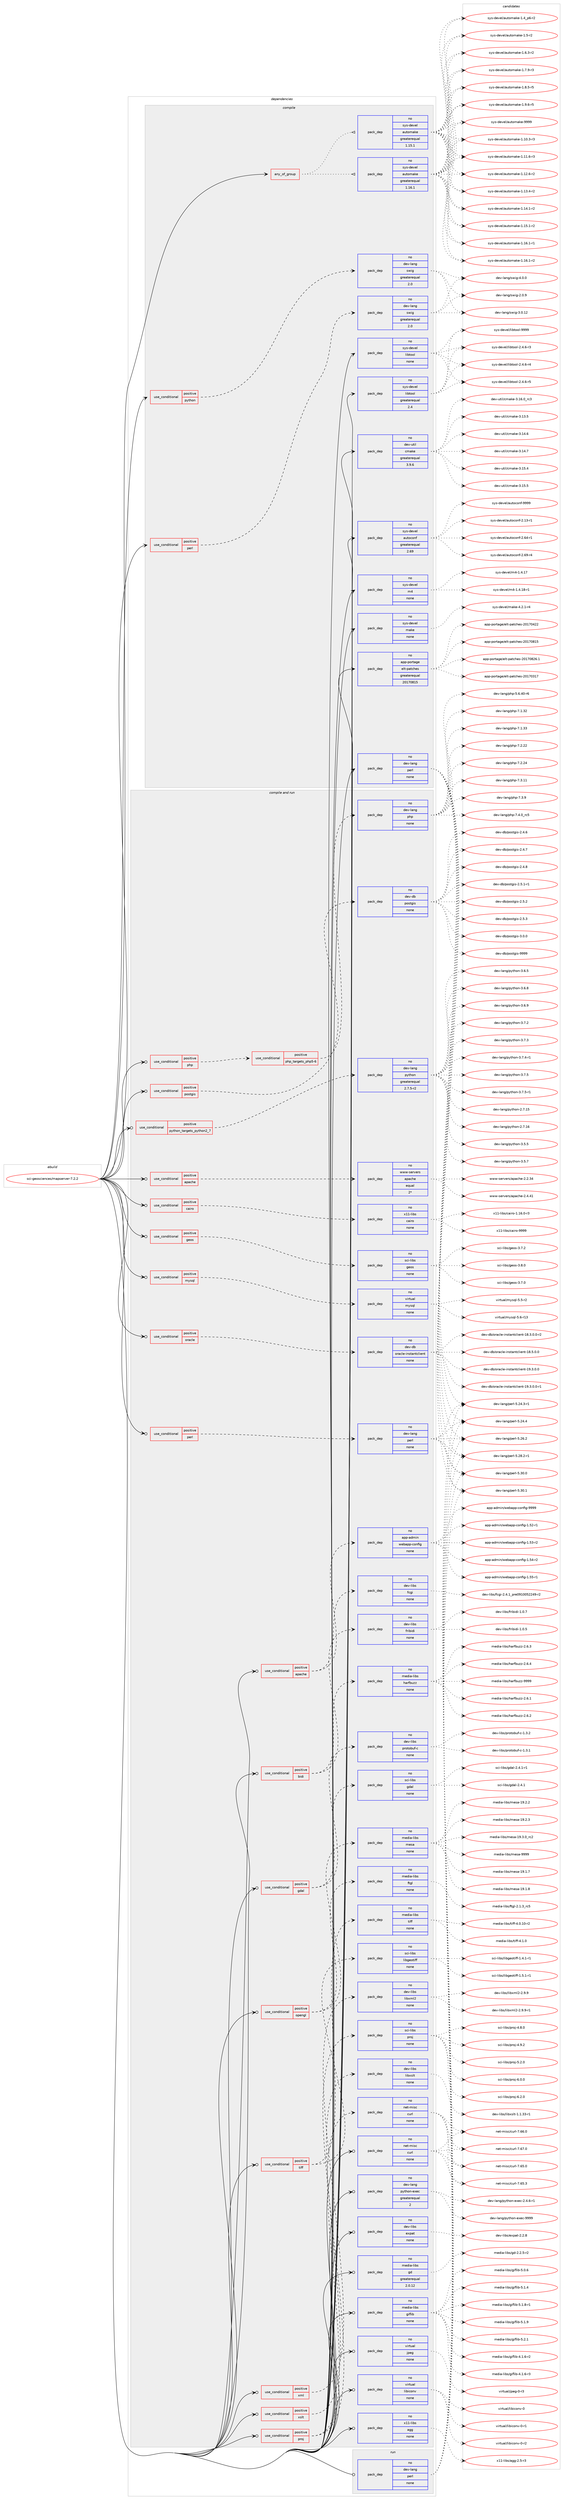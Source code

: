 digraph prolog {

# *************
# Graph options
# *************

newrank=true;
concentrate=true;
compound=true;
graph [rankdir=LR,fontname=Helvetica,fontsize=10,ranksep=1.5];#, ranksep=2.5, nodesep=0.2];
edge  [arrowhead=vee];
node  [fontname=Helvetica,fontsize=10];

# **********
# The ebuild
# **********

subgraph cluster_leftcol {
color=gray;
rank=same;
label=<<i>ebuild</i>>;
id [label="sci-geosciences/mapserver-7.2.2", color=red, width=4, href="../sci-geosciences/mapserver-7.2.2.svg"];
}

# ****************
# The dependencies
# ****************

subgraph cluster_midcol {
color=gray;
label=<<i>dependencies</i>>;
subgraph cluster_compile {
fillcolor="#eeeeee";
style=filled;
label=<<i>compile</i>>;
subgraph any14586 {
dependency854478 [label=<<TABLE BORDER="0" CELLBORDER="1" CELLSPACING="0" CELLPADDING="4"><TR><TD CELLPADDING="10">any_of_group</TD></TR></TABLE>>, shape=none, color=red];subgraph pack631934 {
dependency854479 [label=<<TABLE BORDER="0" CELLBORDER="1" CELLSPACING="0" CELLPADDING="4" WIDTH="220"><TR><TD ROWSPAN="6" CELLPADDING="30">pack_dep</TD></TR><TR><TD WIDTH="110">no</TD></TR><TR><TD>sys-devel</TD></TR><TR><TD>automake</TD></TR><TR><TD>greaterequal</TD></TR><TR><TD>1.16.1</TD></TR></TABLE>>, shape=none, color=blue];
}
dependency854478:e -> dependency854479:w [weight=20,style="dotted",arrowhead="oinv"];
subgraph pack631935 {
dependency854480 [label=<<TABLE BORDER="0" CELLBORDER="1" CELLSPACING="0" CELLPADDING="4" WIDTH="220"><TR><TD ROWSPAN="6" CELLPADDING="30">pack_dep</TD></TR><TR><TD WIDTH="110">no</TD></TR><TR><TD>sys-devel</TD></TR><TR><TD>automake</TD></TR><TR><TD>greaterequal</TD></TR><TR><TD>1.15.1</TD></TR></TABLE>>, shape=none, color=blue];
}
dependency854478:e -> dependency854480:w [weight=20,style="dotted",arrowhead="oinv"];
}
id:e -> dependency854478:w [weight=20,style="solid",arrowhead="vee"];
subgraph cond207449 {
dependency854481 [label=<<TABLE BORDER="0" CELLBORDER="1" CELLSPACING="0" CELLPADDING="4"><TR><TD ROWSPAN="3" CELLPADDING="10">use_conditional</TD></TR><TR><TD>positive</TD></TR><TR><TD>perl</TD></TR></TABLE>>, shape=none, color=red];
subgraph pack631936 {
dependency854482 [label=<<TABLE BORDER="0" CELLBORDER="1" CELLSPACING="0" CELLPADDING="4" WIDTH="220"><TR><TD ROWSPAN="6" CELLPADDING="30">pack_dep</TD></TR><TR><TD WIDTH="110">no</TD></TR><TR><TD>dev-lang</TD></TR><TR><TD>swig</TD></TR><TR><TD>greaterequal</TD></TR><TR><TD>2.0</TD></TR></TABLE>>, shape=none, color=blue];
}
dependency854481:e -> dependency854482:w [weight=20,style="dashed",arrowhead="vee"];
}
id:e -> dependency854481:w [weight=20,style="solid",arrowhead="vee"];
subgraph cond207450 {
dependency854483 [label=<<TABLE BORDER="0" CELLBORDER="1" CELLSPACING="0" CELLPADDING="4"><TR><TD ROWSPAN="3" CELLPADDING="10">use_conditional</TD></TR><TR><TD>positive</TD></TR><TR><TD>python</TD></TR></TABLE>>, shape=none, color=red];
subgraph pack631937 {
dependency854484 [label=<<TABLE BORDER="0" CELLBORDER="1" CELLSPACING="0" CELLPADDING="4" WIDTH="220"><TR><TD ROWSPAN="6" CELLPADDING="30">pack_dep</TD></TR><TR><TD WIDTH="110">no</TD></TR><TR><TD>dev-lang</TD></TR><TR><TD>swig</TD></TR><TR><TD>greaterequal</TD></TR><TR><TD>2.0</TD></TR></TABLE>>, shape=none, color=blue];
}
dependency854483:e -> dependency854484:w [weight=20,style="dashed",arrowhead="vee"];
}
id:e -> dependency854483:w [weight=20,style="solid",arrowhead="vee"];
subgraph pack631938 {
dependency854485 [label=<<TABLE BORDER="0" CELLBORDER="1" CELLSPACING="0" CELLPADDING="4" WIDTH="220"><TR><TD ROWSPAN="6" CELLPADDING="30">pack_dep</TD></TR><TR><TD WIDTH="110">no</TD></TR><TR><TD>app-portage</TD></TR><TR><TD>elt-patches</TD></TR><TR><TD>greaterequal</TD></TR><TR><TD>20170815</TD></TR></TABLE>>, shape=none, color=blue];
}
id:e -> dependency854485:w [weight=20,style="solid",arrowhead="vee"];
subgraph pack631939 {
dependency854486 [label=<<TABLE BORDER="0" CELLBORDER="1" CELLSPACING="0" CELLPADDING="4" WIDTH="220"><TR><TD ROWSPAN="6" CELLPADDING="30">pack_dep</TD></TR><TR><TD WIDTH="110">no</TD></TR><TR><TD>dev-lang</TD></TR><TR><TD>perl</TD></TR><TR><TD>none</TD></TR><TR><TD></TD></TR></TABLE>>, shape=none, color=blue];
}
id:e -> dependency854486:w [weight=20,style="solid",arrowhead="vee"];
subgraph pack631940 {
dependency854487 [label=<<TABLE BORDER="0" CELLBORDER="1" CELLSPACING="0" CELLPADDING="4" WIDTH="220"><TR><TD ROWSPAN="6" CELLPADDING="30">pack_dep</TD></TR><TR><TD WIDTH="110">no</TD></TR><TR><TD>dev-util</TD></TR><TR><TD>cmake</TD></TR><TR><TD>greaterequal</TD></TR><TR><TD>3.9.6</TD></TR></TABLE>>, shape=none, color=blue];
}
id:e -> dependency854487:w [weight=20,style="solid",arrowhead="vee"];
subgraph pack631941 {
dependency854488 [label=<<TABLE BORDER="0" CELLBORDER="1" CELLSPACING="0" CELLPADDING="4" WIDTH="220"><TR><TD ROWSPAN="6" CELLPADDING="30">pack_dep</TD></TR><TR><TD WIDTH="110">no</TD></TR><TR><TD>sys-devel</TD></TR><TR><TD>autoconf</TD></TR><TR><TD>greaterequal</TD></TR><TR><TD>2.69</TD></TR></TABLE>>, shape=none, color=blue];
}
id:e -> dependency854488:w [weight=20,style="solid",arrowhead="vee"];
subgraph pack631942 {
dependency854489 [label=<<TABLE BORDER="0" CELLBORDER="1" CELLSPACING="0" CELLPADDING="4" WIDTH="220"><TR><TD ROWSPAN="6" CELLPADDING="30">pack_dep</TD></TR><TR><TD WIDTH="110">no</TD></TR><TR><TD>sys-devel</TD></TR><TR><TD>libtool</TD></TR><TR><TD>greaterequal</TD></TR><TR><TD>2.4</TD></TR></TABLE>>, shape=none, color=blue];
}
id:e -> dependency854489:w [weight=20,style="solid",arrowhead="vee"];
subgraph pack631943 {
dependency854490 [label=<<TABLE BORDER="0" CELLBORDER="1" CELLSPACING="0" CELLPADDING="4" WIDTH="220"><TR><TD ROWSPAN="6" CELLPADDING="30">pack_dep</TD></TR><TR><TD WIDTH="110">no</TD></TR><TR><TD>sys-devel</TD></TR><TR><TD>libtool</TD></TR><TR><TD>none</TD></TR><TR><TD></TD></TR></TABLE>>, shape=none, color=blue];
}
id:e -> dependency854490:w [weight=20,style="solid",arrowhead="vee"];
subgraph pack631944 {
dependency854491 [label=<<TABLE BORDER="0" CELLBORDER="1" CELLSPACING="0" CELLPADDING="4" WIDTH="220"><TR><TD ROWSPAN="6" CELLPADDING="30">pack_dep</TD></TR><TR><TD WIDTH="110">no</TD></TR><TR><TD>sys-devel</TD></TR><TR><TD>m4</TD></TR><TR><TD>none</TD></TR><TR><TD></TD></TR></TABLE>>, shape=none, color=blue];
}
id:e -> dependency854491:w [weight=20,style="solid",arrowhead="vee"];
subgraph pack631945 {
dependency854492 [label=<<TABLE BORDER="0" CELLBORDER="1" CELLSPACING="0" CELLPADDING="4" WIDTH="220"><TR><TD ROWSPAN="6" CELLPADDING="30">pack_dep</TD></TR><TR><TD WIDTH="110">no</TD></TR><TR><TD>sys-devel</TD></TR><TR><TD>make</TD></TR><TR><TD>none</TD></TR><TR><TD></TD></TR></TABLE>>, shape=none, color=blue];
}
id:e -> dependency854492:w [weight=20,style="solid",arrowhead="vee"];
}
subgraph cluster_compileandrun {
fillcolor="#eeeeee";
style=filled;
label=<<i>compile and run</i>>;
subgraph cond207451 {
dependency854493 [label=<<TABLE BORDER="0" CELLBORDER="1" CELLSPACING="0" CELLPADDING="4"><TR><TD ROWSPAN="3" CELLPADDING="10">use_conditional</TD></TR><TR><TD>positive</TD></TR><TR><TD>apache</TD></TR></TABLE>>, shape=none, color=red];
subgraph pack631946 {
dependency854494 [label=<<TABLE BORDER="0" CELLBORDER="1" CELLSPACING="0" CELLPADDING="4" WIDTH="220"><TR><TD ROWSPAN="6" CELLPADDING="30">pack_dep</TD></TR><TR><TD WIDTH="110">no</TD></TR><TR><TD>dev-libs</TD></TR><TR><TD>fcgi</TD></TR><TR><TD>none</TD></TR><TR><TD></TD></TR></TABLE>>, shape=none, color=blue];
}
dependency854493:e -> dependency854494:w [weight=20,style="dashed",arrowhead="vee"];
subgraph pack631947 {
dependency854495 [label=<<TABLE BORDER="0" CELLBORDER="1" CELLSPACING="0" CELLPADDING="4" WIDTH="220"><TR><TD ROWSPAN="6" CELLPADDING="30">pack_dep</TD></TR><TR><TD WIDTH="110">no</TD></TR><TR><TD>app-admin</TD></TR><TR><TD>webapp-config</TD></TR><TR><TD>none</TD></TR><TR><TD></TD></TR></TABLE>>, shape=none, color=blue];
}
dependency854493:e -> dependency854495:w [weight=20,style="dashed",arrowhead="vee"];
}
id:e -> dependency854493:w [weight=20,style="solid",arrowhead="odotvee"];
subgraph cond207452 {
dependency854496 [label=<<TABLE BORDER="0" CELLBORDER="1" CELLSPACING="0" CELLPADDING="4"><TR><TD ROWSPAN="3" CELLPADDING="10">use_conditional</TD></TR><TR><TD>positive</TD></TR><TR><TD>apache</TD></TR></TABLE>>, shape=none, color=red];
subgraph pack631948 {
dependency854497 [label=<<TABLE BORDER="0" CELLBORDER="1" CELLSPACING="0" CELLPADDING="4" WIDTH="220"><TR><TD ROWSPAN="6" CELLPADDING="30">pack_dep</TD></TR><TR><TD WIDTH="110">no</TD></TR><TR><TD>www-servers</TD></TR><TR><TD>apache</TD></TR><TR><TD>equal</TD></TR><TR><TD>2*</TD></TR></TABLE>>, shape=none, color=blue];
}
dependency854496:e -> dependency854497:w [weight=20,style="dashed",arrowhead="vee"];
}
id:e -> dependency854496:w [weight=20,style="solid",arrowhead="odotvee"];
subgraph cond207453 {
dependency854498 [label=<<TABLE BORDER="0" CELLBORDER="1" CELLSPACING="0" CELLPADDING="4"><TR><TD ROWSPAN="3" CELLPADDING="10">use_conditional</TD></TR><TR><TD>positive</TD></TR><TR><TD>bidi</TD></TR></TABLE>>, shape=none, color=red];
subgraph pack631949 {
dependency854499 [label=<<TABLE BORDER="0" CELLBORDER="1" CELLSPACING="0" CELLPADDING="4" WIDTH="220"><TR><TD ROWSPAN="6" CELLPADDING="30">pack_dep</TD></TR><TR><TD WIDTH="110">no</TD></TR><TR><TD>dev-libs</TD></TR><TR><TD>fribidi</TD></TR><TR><TD>none</TD></TR><TR><TD></TD></TR></TABLE>>, shape=none, color=blue];
}
dependency854498:e -> dependency854499:w [weight=20,style="dashed",arrowhead="vee"];
subgraph pack631950 {
dependency854500 [label=<<TABLE BORDER="0" CELLBORDER="1" CELLSPACING="0" CELLPADDING="4" WIDTH="220"><TR><TD ROWSPAN="6" CELLPADDING="30">pack_dep</TD></TR><TR><TD WIDTH="110">no</TD></TR><TR><TD>media-libs</TD></TR><TR><TD>harfbuzz</TD></TR><TR><TD>none</TD></TR><TR><TD></TD></TR></TABLE>>, shape=none, color=blue];
}
dependency854498:e -> dependency854500:w [weight=20,style="dashed",arrowhead="vee"];
}
id:e -> dependency854498:w [weight=20,style="solid",arrowhead="odotvee"];
subgraph cond207454 {
dependency854501 [label=<<TABLE BORDER="0" CELLBORDER="1" CELLSPACING="0" CELLPADDING="4"><TR><TD ROWSPAN="3" CELLPADDING="10">use_conditional</TD></TR><TR><TD>positive</TD></TR><TR><TD>cairo</TD></TR></TABLE>>, shape=none, color=red];
subgraph pack631951 {
dependency854502 [label=<<TABLE BORDER="0" CELLBORDER="1" CELLSPACING="0" CELLPADDING="4" WIDTH="220"><TR><TD ROWSPAN="6" CELLPADDING="30">pack_dep</TD></TR><TR><TD WIDTH="110">no</TD></TR><TR><TD>x11-libs</TD></TR><TR><TD>cairo</TD></TR><TR><TD>none</TD></TR><TR><TD></TD></TR></TABLE>>, shape=none, color=blue];
}
dependency854501:e -> dependency854502:w [weight=20,style="dashed",arrowhead="vee"];
}
id:e -> dependency854501:w [weight=20,style="solid",arrowhead="odotvee"];
subgraph cond207455 {
dependency854503 [label=<<TABLE BORDER="0" CELLBORDER="1" CELLSPACING="0" CELLPADDING="4"><TR><TD ROWSPAN="3" CELLPADDING="10">use_conditional</TD></TR><TR><TD>positive</TD></TR><TR><TD>gdal</TD></TR></TABLE>>, shape=none, color=red];
subgraph pack631952 {
dependency854504 [label=<<TABLE BORDER="0" CELLBORDER="1" CELLSPACING="0" CELLPADDING="4" WIDTH="220"><TR><TD ROWSPAN="6" CELLPADDING="30">pack_dep</TD></TR><TR><TD WIDTH="110">no</TD></TR><TR><TD>sci-libs</TD></TR><TR><TD>gdal</TD></TR><TR><TD>none</TD></TR><TR><TD></TD></TR></TABLE>>, shape=none, color=blue];
}
dependency854503:e -> dependency854504:w [weight=20,style="dashed",arrowhead="vee"];
subgraph pack631953 {
dependency854505 [label=<<TABLE BORDER="0" CELLBORDER="1" CELLSPACING="0" CELLPADDING="4" WIDTH="220"><TR><TD ROWSPAN="6" CELLPADDING="30">pack_dep</TD></TR><TR><TD WIDTH="110">no</TD></TR><TR><TD>dev-libs</TD></TR><TR><TD>protobuf-c</TD></TR><TR><TD>none</TD></TR><TR><TD></TD></TR></TABLE>>, shape=none, color=blue];
}
dependency854503:e -> dependency854505:w [weight=20,style="dashed",arrowhead="vee"];
}
id:e -> dependency854503:w [weight=20,style="solid",arrowhead="odotvee"];
subgraph cond207456 {
dependency854506 [label=<<TABLE BORDER="0" CELLBORDER="1" CELLSPACING="0" CELLPADDING="4"><TR><TD ROWSPAN="3" CELLPADDING="10">use_conditional</TD></TR><TR><TD>positive</TD></TR><TR><TD>geos</TD></TR></TABLE>>, shape=none, color=red];
subgraph pack631954 {
dependency854507 [label=<<TABLE BORDER="0" CELLBORDER="1" CELLSPACING="0" CELLPADDING="4" WIDTH="220"><TR><TD ROWSPAN="6" CELLPADDING="30">pack_dep</TD></TR><TR><TD WIDTH="110">no</TD></TR><TR><TD>sci-libs</TD></TR><TR><TD>geos</TD></TR><TR><TD>none</TD></TR><TR><TD></TD></TR></TABLE>>, shape=none, color=blue];
}
dependency854506:e -> dependency854507:w [weight=20,style="dashed",arrowhead="vee"];
}
id:e -> dependency854506:w [weight=20,style="solid",arrowhead="odotvee"];
subgraph cond207457 {
dependency854508 [label=<<TABLE BORDER="0" CELLBORDER="1" CELLSPACING="0" CELLPADDING="4"><TR><TD ROWSPAN="3" CELLPADDING="10">use_conditional</TD></TR><TR><TD>positive</TD></TR><TR><TD>mysql</TD></TR></TABLE>>, shape=none, color=red];
subgraph pack631955 {
dependency854509 [label=<<TABLE BORDER="0" CELLBORDER="1" CELLSPACING="0" CELLPADDING="4" WIDTH="220"><TR><TD ROWSPAN="6" CELLPADDING="30">pack_dep</TD></TR><TR><TD WIDTH="110">no</TD></TR><TR><TD>virtual</TD></TR><TR><TD>mysql</TD></TR><TR><TD>none</TD></TR><TR><TD></TD></TR></TABLE>>, shape=none, color=blue];
}
dependency854508:e -> dependency854509:w [weight=20,style="dashed",arrowhead="vee"];
}
id:e -> dependency854508:w [weight=20,style="solid",arrowhead="odotvee"];
subgraph cond207458 {
dependency854510 [label=<<TABLE BORDER="0" CELLBORDER="1" CELLSPACING="0" CELLPADDING="4"><TR><TD ROWSPAN="3" CELLPADDING="10">use_conditional</TD></TR><TR><TD>positive</TD></TR><TR><TD>opengl</TD></TR></TABLE>>, shape=none, color=red];
subgraph pack631956 {
dependency854511 [label=<<TABLE BORDER="0" CELLBORDER="1" CELLSPACING="0" CELLPADDING="4" WIDTH="220"><TR><TD ROWSPAN="6" CELLPADDING="30">pack_dep</TD></TR><TR><TD WIDTH="110">no</TD></TR><TR><TD>media-libs</TD></TR><TR><TD>ftgl</TD></TR><TR><TD>none</TD></TR><TR><TD></TD></TR></TABLE>>, shape=none, color=blue];
}
dependency854510:e -> dependency854511:w [weight=20,style="dashed",arrowhead="vee"];
subgraph pack631957 {
dependency854512 [label=<<TABLE BORDER="0" CELLBORDER="1" CELLSPACING="0" CELLPADDING="4" WIDTH="220"><TR><TD ROWSPAN="6" CELLPADDING="30">pack_dep</TD></TR><TR><TD WIDTH="110">no</TD></TR><TR><TD>media-libs</TD></TR><TR><TD>mesa</TD></TR><TR><TD>none</TD></TR><TR><TD></TD></TR></TABLE>>, shape=none, color=blue];
}
dependency854510:e -> dependency854512:w [weight=20,style="dashed",arrowhead="vee"];
}
id:e -> dependency854510:w [weight=20,style="solid",arrowhead="odotvee"];
subgraph cond207459 {
dependency854513 [label=<<TABLE BORDER="0" CELLBORDER="1" CELLSPACING="0" CELLPADDING="4"><TR><TD ROWSPAN="3" CELLPADDING="10">use_conditional</TD></TR><TR><TD>positive</TD></TR><TR><TD>oracle</TD></TR></TABLE>>, shape=none, color=red];
subgraph pack631958 {
dependency854514 [label=<<TABLE BORDER="0" CELLBORDER="1" CELLSPACING="0" CELLPADDING="4" WIDTH="220"><TR><TD ROWSPAN="6" CELLPADDING="30">pack_dep</TD></TR><TR><TD WIDTH="110">no</TD></TR><TR><TD>dev-db</TD></TR><TR><TD>oracle-instantclient</TD></TR><TR><TD>none</TD></TR><TR><TD></TD></TR></TABLE>>, shape=none, color=blue];
}
dependency854513:e -> dependency854514:w [weight=20,style="dashed",arrowhead="vee"];
}
id:e -> dependency854513:w [weight=20,style="solid",arrowhead="odotvee"];
subgraph cond207460 {
dependency854515 [label=<<TABLE BORDER="0" CELLBORDER="1" CELLSPACING="0" CELLPADDING="4"><TR><TD ROWSPAN="3" CELLPADDING="10">use_conditional</TD></TR><TR><TD>positive</TD></TR><TR><TD>perl</TD></TR></TABLE>>, shape=none, color=red];
subgraph pack631959 {
dependency854516 [label=<<TABLE BORDER="0" CELLBORDER="1" CELLSPACING="0" CELLPADDING="4" WIDTH="220"><TR><TD ROWSPAN="6" CELLPADDING="30">pack_dep</TD></TR><TR><TD WIDTH="110">no</TD></TR><TR><TD>dev-lang</TD></TR><TR><TD>perl</TD></TR><TR><TD>none</TD></TR><TR><TD></TD></TR></TABLE>>, shape=none, color=blue];
}
dependency854515:e -> dependency854516:w [weight=20,style="dashed",arrowhead="vee"];
}
id:e -> dependency854515:w [weight=20,style="solid",arrowhead="odotvee"];
subgraph cond207461 {
dependency854517 [label=<<TABLE BORDER="0" CELLBORDER="1" CELLSPACING="0" CELLPADDING="4"><TR><TD ROWSPAN="3" CELLPADDING="10">use_conditional</TD></TR><TR><TD>positive</TD></TR><TR><TD>php</TD></TR></TABLE>>, shape=none, color=red];
subgraph cond207462 {
dependency854518 [label=<<TABLE BORDER="0" CELLBORDER="1" CELLSPACING="0" CELLPADDING="4"><TR><TD ROWSPAN="3" CELLPADDING="10">use_conditional</TD></TR><TR><TD>positive</TD></TR><TR><TD>php_targets_php5-6</TD></TR></TABLE>>, shape=none, color=red];
subgraph pack631960 {
dependency854519 [label=<<TABLE BORDER="0" CELLBORDER="1" CELLSPACING="0" CELLPADDING="4" WIDTH="220"><TR><TD ROWSPAN="6" CELLPADDING="30">pack_dep</TD></TR><TR><TD WIDTH="110">no</TD></TR><TR><TD>dev-lang</TD></TR><TR><TD>php</TD></TR><TR><TD>none</TD></TR><TR><TD></TD></TR></TABLE>>, shape=none, color=blue];
}
dependency854518:e -> dependency854519:w [weight=20,style="dashed",arrowhead="vee"];
}
dependency854517:e -> dependency854518:w [weight=20,style="dashed",arrowhead="vee"];
}
id:e -> dependency854517:w [weight=20,style="solid",arrowhead="odotvee"];
subgraph cond207463 {
dependency854520 [label=<<TABLE BORDER="0" CELLBORDER="1" CELLSPACING="0" CELLPADDING="4"><TR><TD ROWSPAN="3" CELLPADDING="10">use_conditional</TD></TR><TR><TD>positive</TD></TR><TR><TD>postgis</TD></TR></TABLE>>, shape=none, color=red];
subgraph pack631961 {
dependency854521 [label=<<TABLE BORDER="0" CELLBORDER="1" CELLSPACING="0" CELLPADDING="4" WIDTH="220"><TR><TD ROWSPAN="6" CELLPADDING="30">pack_dep</TD></TR><TR><TD WIDTH="110">no</TD></TR><TR><TD>dev-db</TD></TR><TR><TD>postgis</TD></TR><TR><TD>none</TD></TR><TR><TD></TD></TR></TABLE>>, shape=none, color=blue];
}
dependency854520:e -> dependency854521:w [weight=20,style="dashed",arrowhead="vee"];
}
id:e -> dependency854520:w [weight=20,style="solid",arrowhead="odotvee"];
subgraph cond207464 {
dependency854522 [label=<<TABLE BORDER="0" CELLBORDER="1" CELLSPACING="0" CELLPADDING="4"><TR><TD ROWSPAN="3" CELLPADDING="10">use_conditional</TD></TR><TR><TD>positive</TD></TR><TR><TD>proj</TD></TR></TABLE>>, shape=none, color=red];
subgraph pack631962 {
dependency854523 [label=<<TABLE BORDER="0" CELLBORDER="1" CELLSPACING="0" CELLPADDING="4" WIDTH="220"><TR><TD ROWSPAN="6" CELLPADDING="30">pack_dep</TD></TR><TR><TD WIDTH="110">no</TD></TR><TR><TD>sci-libs</TD></TR><TR><TD>proj</TD></TR><TR><TD>none</TD></TR><TR><TD></TD></TR></TABLE>>, shape=none, color=blue];
}
dependency854522:e -> dependency854523:w [weight=20,style="dashed",arrowhead="vee"];
subgraph pack631963 {
dependency854524 [label=<<TABLE BORDER="0" CELLBORDER="1" CELLSPACING="0" CELLPADDING="4" WIDTH="220"><TR><TD ROWSPAN="6" CELLPADDING="30">pack_dep</TD></TR><TR><TD WIDTH="110">no</TD></TR><TR><TD>net-misc</TD></TR><TR><TD>curl</TD></TR><TR><TD>none</TD></TR><TR><TD></TD></TR></TABLE>>, shape=none, color=blue];
}
dependency854522:e -> dependency854524:w [weight=20,style="dashed",arrowhead="vee"];
}
id:e -> dependency854522:w [weight=20,style="solid",arrowhead="odotvee"];
subgraph cond207465 {
dependency854525 [label=<<TABLE BORDER="0" CELLBORDER="1" CELLSPACING="0" CELLPADDING="4"><TR><TD ROWSPAN="3" CELLPADDING="10">use_conditional</TD></TR><TR><TD>positive</TD></TR><TR><TD>python_targets_python2_7</TD></TR></TABLE>>, shape=none, color=red];
subgraph pack631964 {
dependency854526 [label=<<TABLE BORDER="0" CELLBORDER="1" CELLSPACING="0" CELLPADDING="4" WIDTH="220"><TR><TD ROWSPAN="6" CELLPADDING="30">pack_dep</TD></TR><TR><TD WIDTH="110">no</TD></TR><TR><TD>dev-lang</TD></TR><TR><TD>python</TD></TR><TR><TD>greaterequal</TD></TR><TR><TD>2.7.5-r2</TD></TR></TABLE>>, shape=none, color=blue];
}
dependency854525:e -> dependency854526:w [weight=20,style="dashed",arrowhead="vee"];
}
id:e -> dependency854525:w [weight=20,style="solid",arrowhead="odotvee"];
subgraph cond207466 {
dependency854527 [label=<<TABLE BORDER="0" CELLBORDER="1" CELLSPACING="0" CELLPADDING="4"><TR><TD ROWSPAN="3" CELLPADDING="10">use_conditional</TD></TR><TR><TD>positive</TD></TR><TR><TD>tiff</TD></TR></TABLE>>, shape=none, color=red];
subgraph pack631965 {
dependency854528 [label=<<TABLE BORDER="0" CELLBORDER="1" CELLSPACING="0" CELLPADDING="4" WIDTH="220"><TR><TD ROWSPAN="6" CELLPADDING="30">pack_dep</TD></TR><TR><TD WIDTH="110">no</TD></TR><TR><TD>media-libs</TD></TR><TR><TD>tiff</TD></TR><TR><TD>none</TD></TR><TR><TD></TD></TR></TABLE>>, shape=none, color=blue];
}
dependency854527:e -> dependency854528:w [weight=20,style="dashed",arrowhead="vee"];
subgraph pack631966 {
dependency854529 [label=<<TABLE BORDER="0" CELLBORDER="1" CELLSPACING="0" CELLPADDING="4" WIDTH="220"><TR><TD ROWSPAN="6" CELLPADDING="30">pack_dep</TD></TR><TR><TD WIDTH="110">no</TD></TR><TR><TD>sci-libs</TD></TR><TR><TD>libgeotiff</TD></TR><TR><TD>none</TD></TR><TR><TD></TD></TR></TABLE>>, shape=none, color=blue];
}
dependency854527:e -> dependency854529:w [weight=20,style="dashed",arrowhead="vee"];
}
id:e -> dependency854527:w [weight=20,style="solid",arrowhead="odotvee"];
subgraph cond207467 {
dependency854530 [label=<<TABLE BORDER="0" CELLBORDER="1" CELLSPACING="0" CELLPADDING="4"><TR><TD ROWSPAN="3" CELLPADDING="10">use_conditional</TD></TR><TR><TD>positive</TD></TR><TR><TD>xml</TD></TR></TABLE>>, shape=none, color=red];
subgraph pack631967 {
dependency854531 [label=<<TABLE BORDER="0" CELLBORDER="1" CELLSPACING="0" CELLPADDING="4" WIDTH="220"><TR><TD ROWSPAN="6" CELLPADDING="30">pack_dep</TD></TR><TR><TD WIDTH="110">no</TD></TR><TR><TD>dev-libs</TD></TR><TR><TD>libxml2</TD></TR><TR><TD>none</TD></TR><TR><TD></TD></TR></TABLE>>, shape=none, color=blue];
}
dependency854530:e -> dependency854531:w [weight=20,style="dashed",arrowhead="vee"];
}
id:e -> dependency854530:w [weight=20,style="solid",arrowhead="odotvee"];
subgraph cond207468 {
dependency854532 [label=<<TABLE BORDER="0" CELLBORDER="1" CELLSPACING="0" CELLPADDING="4"><TR><TD ROWSPAN="3" CELLPADDING="10">use_conditional</TD></TR><TR><TD>positive</TD></TR><TR><TD>xslt</TD></TR></TABLE>>, shape=none, color=red];
subgraph pack631968 {
dependency854533 [label=<<TABLE BORDER="0" CELLBORDER="1" CELLSPACING="0" CELLPADDING="4" WIDTH="220"><TR><TD ROWSPAN="6" CELLPADDING="30">pack_dep</TD></TR><TR><TD WIDTH="110">no</TD></TR><TR><TD>dev-libs</TD></TR><TR><TD>libxslt</TD></TR><TR><TD>none</TD></TR><TR><TD></TD></TR></TABLE>>, shape=none, color=blue];
}
dependency854532:e -> dependency854533:w [weight=20,style="dashed",arrowhead="vee"];
}
id:e -> dependency854532:w [weight=20,style="solid",arrowhead="odotvee"];
subgraph pack631969 {
dependency854534 [label=<<TABLE BORDER="0" CELLBORDER="1" CELLSPACING="0" CELLPADDING="4" WIDTH="220"><TR><TD ROWSPAN="6" CELLPADDING="30">pack_dep</TD></TR><TR><TD WIDTH="110">no</TD></TR><TR><TD>dev-lang</TD></TR><TR><TD>python-exec</TD></TR><TR><TD>greaterequal</TD></TR><TR><TD>2</TD></TR></TABLE>>, shape=none, color=blue];
}
id:e -> dependency854534:w [weight=20,style="solid",arrowhead="odotvee"];
subgraph pack631970 {
dependency854535 [label=<<TABLE BORDER="0" CELLBORDER="1" CELLSPACING="0" CELLPADDING="4" WIDTH="220"><TR><TD ROWSPAN="6" CELLPADDING="30">pack_dep</TD></TR><TR><TD WIDTH="110">no</TD></TR><TR><TD>dev-libs</TD></TR><TR><TD>expat</TD></TR><TR><TD>none</TD></TR><TR><TD></TD></TR></TABLE>>, shape=none, color=blue];
}
id:e -> dependency854535:w [weight=20,style="solid",arrowhead="odotvee"];
subgraph pack631971 {
dependency854536 [label=<<TABLE BORDER="0" CELLBORDER="1" CELLSPACING="0" CELLPADDING="4" WIDTH="220"><TR><TD ROWSPAN="6" CELLPADDING="30">pack_dep</TD></TR><TR><TD WIDTH="110">no</TD></TR><TR><TD>media-libs</TD></TR><TR><TD>gd</TD></TR><TR><TD>greaterequal</TD></TR><TR><TD>2.0.12</TD></TR></TABLE>>, shape=none, color=blue];
}
id:e -> dependency854536:w [weight=20,style="solid",arrowhead="odotvee"];
subgraph pack631972 {
dependency854537 [label=<<TABLE BORDER="0" CELLBORDER="1" CELLSPACING="0" CELLPADDING="4" WIDTH="220"><TR><TD ROWSPAN="6" CELLPADDING="30">pack_dep</TD></TR><TR><TD WIDTH="110">no</TD></TR><TR><TD>media-libs</TD></TR><TR><TD>giflib</TD></TR><TR><TD>none</TD></TR><TR><TD></TD></TR></TABLE>>, shape=none, color=blue];
}
id:e -> dependency854537:w [weight=20,style="solid",arrowhead="odotvee"];
subgraph pack631973 {
dependency854538 [label=<<TABLE BORDER="0" CELLBORDER="1" CELLSPACING="0" CELLPADDING="4" WIDTH="220"><TR><TD ROWSPAN="6" CELLPADDING="30">pack_dep</TD></TR><TR><TD WIDTH="110">no</TD></TR><TR><TD>net-misc</TD></TR><TR><TD>curl</TD></TR><TR><TD>none</TD></TR><TR><TD></TD></TR></TABLE>>, shape=none, color=blue];
}
id:e -> dependency854538:w [weight=20,style="solid",arrowhead="odotvee"];
subgraph pack631974 {
dependency854539 [label=<<TABLE BORDER="0" CELLBORDER="1" CELLSPACING="0" CELLPADDING="4" WIDTH="220"><TR><TD ROWSPAN="6" CELLPADDING="30">pack_dep</TD></TR><TR><TD WIDTH="110">no</TD></TR><TR><TD>virtual</TD></TR><TR><TD>jpeg</TD></TR><TR><TD>none</TD></TR><TR><TD></TD></TR></TABLE>>, shape=none, color=blue];
}
id:e -> dependency854539:w [weight=20,style="solid",arrowhead="odotvee"];
subgraph pack631975 {
dependency854540 [label=<<TABLE BORDER="0" CELLBORDER="1" CELLSPACING="0" CELLPADDING="4" WIDTH="220"><TR><TD ROWSPAN="6" CELLPADDING="30">pack_dep</TD></TR><TR><TD WIDTH="110">no</TD></TR><TR><TD>virtual</TD></TR><TR><TD>libiconv</TD></TR><TR><TD>none</TD></TR><TR><TD></TD></TR></TABLE>>, shape=none, color=blue];
}
id:e -> dependency854540:w [weight=20,style="solid",arrowhead="odotvee"];
subgraph pack631976 {
dependency854541 [label=<<TABLE BORDER="0" CELLBORDER="1" CELLSPACING="0" CELLPADDING="4" WIDTH="220"><TR><TD ROWSPAN="6" CELLPADDING="30">pack_dep</TD></TR><TR><TD WIDTH="110">no</TD></TR><TR><TD>x11-libs</TD></TR><TR><TD>agg</TD></TR><TR><TD>none</TD></TR><TR><TD></TD></TR></TABLE>>, shape=none, color=blue];
}
id:e -> dependency854541:w [weight=20,style="solid",arrowhead="odotvee"];
}
subgraph cluster_run {
fillcolor="#eeeeee";
style=filled;
label=<<i>run</i>>;
subgraph pack631977 {
dependency854542 [label=<<TABLE BORDER="0" CELLBORDER="1" CELLSPACING="0" CELLPADDING="4" WIDTH="220"><TR><TD ROWSPAN="6" CELLPADDING="30">pack_dep</TD></TR><TR><TD WIDTH="110">no</TD></TR><TR><TD>dev-lang</TD></TR><TR><TD>perl</TD></TR><TR><TD>none</TD></TR><TR><TD></TD></TR></TABLE>>, shape=none, color=blue];
}
id:e -> dependency854542:w [weight=20,style="solid",arrowhead="odot"];
}
}

# **************
# The candidates
# **************

subgraph cluster_choices {
rank=same;
color=gray;
label=<<i>candidates</i>>;

subgraph choice631934 {
color=black;
nodesep=1;
choice11512111545100101118101108479711711611110997107101454946494846514511451 [label="sys-devel/automake-1.10.3-r3", color=red, width=4,href="../sys-devel/automake-1.10.3-r3.svg"];
choice11512111545100101118101108479711711611110997107101454946494946544511451 [label="sys-devel/automake-1.11.6-r3", color=red, width=4,href="../sys-devel/automake-1.11.6-r3.svg"];
choice11512111545100101118101108479711711611110997107101454946495046544511450 [label="sys-devel/automake-1.12.6-r2", color=red, width=4,href="../sys-devel/automake-1.12.6-r2.svg"];
choice11512111545100101118101108479711711611110997107101454946495146524511450 [label="sys-devel/automake-1.13.4-r2", color=red, width=4,href="../sys-devel/automake-1.13.4-r2.svg"];
choice11512111545100101118101108479711711611110997107101454946495246494511450 [label="sys-devel/automake-1.14.1-r2", color=red, width=4,href="../sys-devel/automake-1.14.1-r2.svg"];
choice11512111545100101118101108479711711611110997107101454946495346494511450 [label="sys-devel/automake-1.15.1-r2", color=red, width=4,href="../sys-devel/automake-1.15.1-r2.svg"];
choice11512111545100101118101108479711711611110997107101454946495446494511449 [label="sys-devel/automake-1.16.1-r1", color=red, width=4,href="../sys-devel/automake-1.16.1-r1.svg"];
choice11512111545100101118101108479711711611110997107101454946495446494511450 [label="sys-devel/automake-1.16.1-r2", color=red, width=4,href="../sys-devel/automake-1.16.1-r2.svg"];
choice115121115451001011181011084797117116111109971071014549465295112544511450 [label="sys-devel/automake-1.4_p6-r2", color=red, width=4,href="../sys-devel/automake-1.4_p6-r2.svg"];
choice11512111545100101118101108479711711611110997107101454946534511450 [label="sys-devel/automake-1.5-r2", color=red, width=4,href="../sys-devel/automake-1.5-r2.svg"];
choice115121115451001011181011084797117116111109971071014549465446514511450 [label="sys-devel/automake-1.6.3-r2", color=red, width=4,href="../sys-devel/automake-1.6.3-r2.svg"];
choice115121115451001011181011084797117116111109971071014549465546574511451 [label="sys-devel/automake-1.7.9-r3", color=red, width=4,href="../sys-devel/automake-1.7.9-r3.svg"];
choice115121115451001011181011084797117116111109971071014549465646534511453 [label="sys-devel/automake-1.8.5-r5", color=red, width=4,href="../sys-devel/automake-1.8.5-r5.svg"];
choice115121115451001011181011084797117116111109971071014549465746544511453 [label="sys-devel/automake-1.9.6-r5", color=red, width=4,href="../sys-devel/automake-1.9.6-r5.svg"];
choice115121115451001011181011084797117116111109971071014557575757 [label="sys-devel/automake-9999", color=red, width=4,href="../sys-devel/automake-9999.svg"];
dependency854479:e -> choice11512111545100101118101108479711711611110997107101454946494846514511451:w [style=dotted,weight="100"];
dependency854479:e -> choice11512111545100101118101108479711711611110997107101454946494946544511451:w [style=dotted,weight="100"];
dependency854479:e -> choice11512111545100101118101108479711711611110997107101454946495046544511450:w [style=dotted,weight="100"];
dependency854479:e -> choice11512111545100101118101108479711711611110997107101454946495146524511450:w [style=dotted,weight="100"];
dependency854479:e -> choice11512111545100101118101108479711711611110997107101454946495246494511450:w [style=dotted,weight="100"];
dependency854479:e -> choice11512111545100101118101108479711711611110997107101454946495346494511450:w [style=dotted,weight="100"];
dependency854479:e -> choice11512111545100101118101108479711711611110997107101454946495446494511449:w [style=dotted,weight="100"];
dependency854479:e -> choice11512111545100101118101108479711711611110997107101454946495446494511450:w [style=dotted,weight="100"];
dependency854479:e -> choice115121115451001011181011084797117116111109971071014549465295112544511450:w [style=dotted,weight="100"];
dependency854479:e -> choice11512111545100101118101108479711711611110997107101454946534511450:w [style=dotted,weight="100"];
dependency854479:e -> choice115121115451001011181011084797117116111109971071014549465446514511450:w [style=dotted,weight="100"];
dependency854479:e -> choice115121115451001011181011084797117116111109971071014549465546574511451:w [style=dotted,weight="100"];
dependency854479:e -> choice115121115451001011181011084797117116111109971071014549465646534511453:w [style=dotted,weight="100"];
dependency854479:e -> choice115121115451001011181011084797117116111109971071014549465746544511453:w [style=dotted,weight="100"];
dependency854479:e -> choice115121115451001011181011084797117116111109971071014557575757:w [style=dotted,weight="100"];
}
subgraph choice631935 {
color=black;
nodesep=1;
choice11512111545100101118101108479711711611110997107101454946494846514511451 [label="sys-devel/automake-1.10.3-r3", color=red, width=4,href="../sys-devel/automake-1.10.3-r3.svg"];
choice11512111545100101118101108479711711611110997107101454946494946544511451 [label="sys-devel/automake-1.11.6-r3", color=red, width=4,href="../sys-devel/automake-1.11.6-r3.svg"];
choice11512111545100101118101108479711711611110997107101454946495046544511450 [label="sys-devel/automake-1.12.6-r2", color=red, width=4,href="../sys-devel/automake-1.12.6-r2.svg"];
choice11512111545100101118101108479711711611110997107101454946495146524511450 [label="sys-devel/automake-1.13.4-r2", color=red, width=4,href="../sys-devel/automake-1.13.4-r2.svg"];
choice11512111545100101118101108479711711611110997107101454946495246494511450 [label="sys-devel/automake-1.14.1-r2", color=red, width=4,href="../sys-devel/automake-1.14.1-r2.svg"];
choice11512111545100101118101108479711711611110997107101454946495346494511450 [label="sys-devel/automake-1.15.1-r2", color=red, width=4,href="../sys-devel/automake-1.15.1-r2.svg"];
choice11512111545100101118101108479711711611110997107101454946495446494511449 [label="sys-devel/automake-1.16.1-r1", color=red, width=4,href="../sys-devel/automake-1.16.1-r1.svg"];
choice11512111545100101118101108479711711611110997107101454946495446494511450 [label="sys-devel/automake-1.16.1-r2", color=red, width=4,href="../sys-devel/automake-1.16.1-r2.svg"];
choice115121115451001011181011084797117116111109971071014549465295112544511450 [label="sys-devel/automake-1.4_p6-r2", color=red, width=4,href="../sys-devel/automake-1.4_p6-r2.svg"];
choice11512111545100101118101108479711711611110997107101454946534511450 [label="sys-devel/automake-1.5-r2", color=red, width=4,href="../sys-devel/automake-1.5-r2.svg"];
choice115121115451001011181011084797117116111109971071014549465446514511450 [label="sys-devel/automake-1.6.3-r2", color=red, width=4,href="../sys-devel/automake-1.6.3-r2.svg"];
choice115121115451001011181011084797117116111109971071014549465546574511451 [label="sys-devel/automake-1.7.9-r3", color=red, width=4,href="../sys-devel/automake-1.7.9-r3.svg"];
choice115121115451001011181011084797117116111109971071014549465646534511453 [label="sys-devel/automake-1.8.5-r5", color=red, width=4,href="../sys-devel/automake-1.8.5-r5.svg"];
choice115121115451001011181011084797117116111109971071014549465746544511453 [label="sys-devel/automake-1.9.6-r5", color=red, width=4,href="../sys-devel/automake-1.9.6-r5.svg"];
choice115121115451001011181011084797117116111109971071014557575757 [label="sys-devel/automake-9999", color=red, width=4,href="../sys-devel/automake-9999.svg"];
dependency854480:e -> choice11512111545100101118101108479711711611110997107101454946494846514511451:w [style=dotted,weight="100"];
dependency854480:e -> choice11512111545100101118101108479711711611110997107101454946494946544511451:w [style=dotted,weight="100"];
dependency854480:e -> choice11512111545100101118101108479711711611110997107101454946495046544511450:w [style=dotted,weight="100"];
dependency854480:e -> choice11512111545100101118101108479711711611110997107101454946495146524511450:w [style=dotted,weight="100"];
dependency854480:e -> choice11512111545100101118101108479711711611110997107101454946495246494511450:w [style=dotted,weight="100"];
dependency854480:e -> choice11512111545100101118101108479711711611110997107101454946495346494511450:w [style=dotted,weight="100"];
dependency854480:e -> choice11512111545100101118101108479711711611110997107101454946495446494511449:w [style=dotted,weight="100"];
dependency854480:e -> choice11512111545100101118101108479711711611110997107101454946495446494511450:w [style=dotted,weight="100"];
dependency854480:e -> choice115121115451001011181011084797117116111109971071014549465295112544511450:w [style=dotted,weight="100"];
dependency854480:e -> choice11512111545100101118101108479711711611110997107101454946534511450:w [style=dotted,weight="100"];
dependency854480:e -> choice115121115451001011181011084797117116111109971071014549465446514511450:w [style=dotted,weight="100"];
dependency854480:e -> choice115121115451001011181011084797117116111109971071014549465546574511451:w [style=dotted,weight="100"];
dependency854480:e -> choice115121115451001011181011084797117116111109971071014549465646534511453:w [style=dotted,weight="100"];
dependency854480:e -> choice115121115451001011181011084797117116111109971071014549465746544511453:w [style=dotted,weight="100"];
dependency854480:e -> choice115121115451001011181011084797117116111109971071014557575757:w [style=dotted,weight="100"];
}
subgraph choice631936 {
color=black;
nodesep=1;
choice100101118451089711010347115119105103455046484657 [label="dev-lang/swig-2.0.9", color=red, width=4,href="../dev-lang/swig-2.0.9.svg"];
choice10010111845108971101034711511910510345514648464950 [label="dev-lang/swig-3.0.12", color=red, width=4,href="../dev-lang/swig-3.0.12.svg"];
choice100101118451089711010347115119105103455246484648 [label="dev-lang/swig-4.0.0", color=red, width=4,href="../dev-lang/swig-4.0.0.svg"];
dependency854482:e -> choice100101118451089711010347115119105103455046484657:w [style=dotted,weight="100"];
dependency854482:e -> choice10010111845108971101034711511910510345514648464950:w [style=dotted,weight="100"];
dependency854482:e -> choice100101118451089711010347115119105103455246484648:w [style=dotted,weight="100"];
}
subgraph choice631937 {
color=black;
nodesep=1;
choice100101118451089711010347115119105103455046484657 [label="dev-lang/swig-2.0.9", color=red, width=4,href="../dev-lang/swig-2.0.9.svg"];
choice10010111845108971101034711511910510345514648464950 [label="dev-lang/swig-3.0.12", color=red, width=4,href="../dev-lang/swig-3.0.12.svg"];
choice100101118451089711010347115119105103455246484648 [label="dev-lang/swig-4.0.0", color=red, width=4,href="../dev-lang/swig-4.0.0.svg"];
dependency854484:e -> choice100101118451089711010347115119105103455046484657:w [style=dotted,weight="100"];
dependency854484:e -> choice10010111845108971101034711511910510345514648464950:w [style=dotted,weight="100"];
dependency854484:e -> choice100101118451089711010347115119105103455246484648:w [style=dotted,weight="100"];
}
subgraph choice631938 {
color=black;
nodesep=1;
choice97112112451121111141169710310147101108116451129711699104101115455048495548514955 [label="app-portage/elt-patches-20170317", color=red, width=4,href="../app-portage/elt-patches-20170317.svg"];
choice97112112451121111141169710310147101108116451129711699104101115455048495548525050 [label="app-portage/elt-patches-20170422", color=red, width=4,href="../app-portage/elt-patches-20170422.svg"];
choice97112112451121111141169710310147101108116451129711699104101115455048495548564953 [label="app-portage/elt-patches-20170815", color=red, width=4,href="../app-portage/elt-patches-20170815.svg"];
choice971121124511211111411697103101471011081164511297116991041011154550484955485650544649 [label="app-portage/elt-patches-20170826.1", color=red, width=4,href="../app-portage/elt-patches-20170826.1.svg"];
dependency854485:e -> choice97112112451121111141169710310147101108116451129711699104101115455048495548514955:w [style=dotted,weight="100"];
dependency854485:e -> choice97112112451121111141169710310147101108116451129711699104101115455048495548525050:w [style=dotted,weight="100"];
dependency854485:e -> choice97112112451121111141169710310147101108116451129711699104101115455048495548564953:w [style=dotted,weight="100"];
dependency854485:e -> choice971121124511211111411697103101471011081164511297116991041011154550484955485650544649:w [style=dotted,weight="100"];
}
subgraph choice631939 {
color=black;
nodesep=1;
choice100101118451089711010347112101114108455346505246514511449 [label="dev-lang/perl-5.24.3-r1", color=red, width=4,href="../dev-lang/perl-5.24.3-r1.svg"];
choice10010111845108971101034711210111410845534650524652 [label="dev-lang/perl-5.24.4", color=red, width=4,href="../dev-lang/perl-5.24.4.svg"];
choice10010111845108971101034711210111410845534650544650 [label="dev-lang/perl-5.26.2", color=red, width=4,href="../dev-lang/perl-5.26.2.svg"];
choice100101118451089711010347112101114108455346505646504511449 [label="dev-lang/perl-5.28.2-r1", color=red, width=4,href="../dev-lang/perl-5.28.2-r1.svg"];
choice10010111845108971101034711210111410845534651484648 [label="dev-lang/perl-5.30.0", color=red, width=4,href="../dev-lang/perl-5.30.0.svg"];
choice10010111845108971101034711210111410845534651484649 [label="dev-lang/perl-5.30.1", color=red, width=4,href="../dev-lang/perl-5.30.1.svg"];
dependency854486:e -> choice100101118451089711010347112101114108455346505246514511449:w [style=dotted,weight="100"];
dependency854486:e -> choice10010111845108971101034711210111410845534650524652:w [style=dotted,weight="100"];
dependency854486:e -> choice10010111845108971101034711210111410845534650544650:w [style=dotted,weight="100"];
dependency854486:e -> choice100101118451089711010347112101114108455346505646504511449:w [style=dotted,weight="100"];
dependency854486:e -> choice10010111845108971101034711210111410845534651484648:w [style=dotted,weight="100"];
dependency854486:e -> choice10010111845108971101034711210111410845534651484649:w [style=dotted,weight="100"];
}
subgraph choice631940 {
color=black;
nodesep=1;
choice1001011184511711610510847991099710710145514649514653 [label="dev-util/cmake-3.13.5", color=red, width=4,href="../dev-util/cmake-3.13.5.svg"];
choice1001011184511711610510847991099710710145514649524654 [label="dev-util/cmake-3.14.6", color=red, width=4,href="../dev-util/cmake-3.14.6.svg"];
choice1001011184511711610510847991099710710145514649524655 [label="dev-util/cmake-3.14.7", color=red, width=4,href="../dev-util/cmake-3.14.7.svg"];
choice1001011184511711610510847991099710710145514649534652 [label="dev-util/cmake-3.15.4", color=red, width=4,href="../dev-util/cmake-3.15.4.svg"];
choice1001011184511711610510847991099710710145514649534653 [label="dev-util/cmake-3.15.5", color=red, width=4,href="../dev-util/cmake-3.15.5.svg"];
choice1001011184511711610510847991099710710145514649544648951149951 [label="dev-util/cmake-3.16.0_rc3", color=red, width=4,href="../dev-util/cmake-3.16.0_rc3.svg"];
dependency854487:e -> choice1001011184511711610510847991099710710145514649514653:w [style=dotted,weight="100"];
dependency854487:e -> choice1001011184511711610510847991099710710145514649524654:w [style=dotted,weight="100"];
dependency854487:e -> choice1001011184511711610510847991099710710145514649524655:w [style=dotted,weight="100"];
dependency854487:e -> choice1001011184511711610510847991099710710145514649534652:w [style=dotted,weight="100"];
dependency854487:e -> choice1001011184511711610510847991099710710145514649534653:w [style=dotted,weight="100"];
dependency854487:e -> choice1001011184511711610510847991099710710145514649544648951149951:w [style=dotted,weight="100"];
}
subgraph choice631941 {
color=black;
nodesep=1;
choice1151211154510010111810110847971171161119911111010245504649514511449 [label="sys-devel/autoconf-2.13-r1", color=red, width=4,href="../sys-devel/autoconf-2.13-r1.svg"];
choice1151211154510010111810110847971171161119911111010245504654524511449 [label="sys-devel/autoconf-2.64-r1", color=red, width=4,href="../sys-devel/autoconf-2.64-r1.svg"];
choice1151211154510010111810110847971171161119911111010245504654574511452 [label="sys-devel/autoconf-2.69-r4", color=red, width=4,href="../sys-devel/autoconf-2.69-r4.svg"];
choice115121115451001011181011084797117116111991111101024557575757 [label="sys-devel/autoconf-9999", color=red, width=4,href="../sys-devel/autoconf-9999.svg"];
dependency854488:e -> choice1151211154510010111810110847971171161119911111010245504649514511449:w [style=dotted,weight="100"];
dependency854488:e -> choice1151211154510010111810110847971171161119911111010245504654524511449:w [style=dotted,weight="100"];
dependency854488:e -> choice1151211154510010111810110847971171161119911111010245504654574511452:w [style=dotted,weight="100"];
dependency854488:e -> choice115121115451001011181011084797117116111991111101024557575757:w [style=dotted,weight="100"];
}
subgraph choice631942 {
color=black;
nodesep=1;
choice1151211154510010111810110847108105981161111111084550465246544511451 [label="sys-devel/libtool-2.4.6-r3", color=red, width=4,href="../sys-devel/libtool-2.4.6-r3.svg"];
choice1151211154510010111810110847108105981161111111084550465246544511452 [label="sys-devel/libtool-2.4.6-r4", color=red, width=4,href="../sys-devel/libtool-2.4.6-r4.svg"];
choice1151211154510010111810110847108105981161111111084550465246544511453 [label="sys-devel/libtool-2.4.6-r5", color=red, width=4,href="../sys-devel/libtool-2.4.6-r5.svg"];
choice1151211154510010111810110847108105981161111111084557575757 [label="sys-devel/libtool-9999", color=red, width=4,href="../sys-devel/libtool-9999.svg"];
dependency854489:e -> choice1151211154510010111810110847108105981161111111084550465246544511451:w [style=dotted,weight="100"];
dependency854489:e -> choice1151211154510010111810110847108105981161111111084550465246544511452:w [style=dotted,weight="100"];
dependency854489:e -> choice1151211154510010111810110847108105981161111111084550465246544511453:w [style=dotted,weight="100"];
dependency854489:e -> choice1151211154510010111810110847108105981161111111084557575757:w [style=dotted,weight="100"];
}
subgraph choice631943 {
color=black;
nodesep=1;
choice1151211154510010111810110847108105981161111111084550465246544511451 [label="sys-devel/libtool-2.4.6-r3", color=red, width=4,href="../sys-devel/libtool-2.4.6-r3.svg"];
choice1151211154510010111810110847108105981161111111084550465246544511452 [label="sys-devel/libtool-2.4.6-r4", color=red, width=4,href="../sys-devel/libtool-2.4.6-r4.svg"];
choice1151211154510010111810110847108105981161111111084550465246544511453 [label="sys-devel/libtool-2.4.6-r5", color=red, width=4,href="../sys-devel/libtool-2.4.6-r5.svg"];
choice1151211154510010111810110847108105981161111111084557575757 [label="sys-devel/libtool-9999", color=red, width=4,href="../sys-devel/libtool-9999.svg"];
dependency854490:e -> choice1151211154510010111810110847108105981161111111084550465246544511451:w [style=dotted,weight="100"];
dependency854490:e -> choice1151211154510010111810110847108105981161111111084550465246544511452:w [style=dotted,weight="100"];
dependency854490:e -> choice1151211154510010111810110847108105981161111111084550465246544511453:w [style=dotted,weight="100"];
dependency854490:e -> choice1151211154510010111810110847108105981161111111084557575757:w [style=dotted,weight="100"];
}
subgraph choice631944 {
color=black;
nodesep=1;
choice11512111545100101118101108471095245494652464955 [label="sys-devel/m4-1.4.17", color=red, width=4,href="../sys-devel/m4-1.4.17.svg"];
choice115121115451001011181011084710952454946524649564511449 [label="sys-devel/m4-1.4.18-r1", color=red, width=4,href="../sys-devel/m4-1.4.18-r1.svg"];
dependency854491:e -> choice11512111545100101118101108471095245494652464955:w [style=dotted,weight="100"];
dependency854491:e -> choice115121115451001011181011084710952454946524649564511449:w [style=dotted,weight="100"];
}
subgraph choice631945 {
color=black;
nodesep=1;
choice1151211154510010111810110847109971071014552465046494511452 [label="sys-devel/make-4.2.1-r4", color=red, width=4,href="../sys-devel/make-4.2.1-r4.svg"];
dependency854492:e -> choice1151211154510010111810110847109971071014552465046494511452:w [style=dotted,weight="100"];
}
subgraph choice631946 {
color=black;
nodesep=1;
choice1001011184510810598115471029910310545504652464995112114101485749484853505052574511450 [label="dev-libs/fcgi-2.4.1_pre0910052249-r2", color=red, width=4,href="../dev-libs/fcgi-2.4.1_pre0910052249-r2.svg"];
dependency854494:e -> choice1001011184510810598115471029910310545504652464995112114101485749484853505052574511450:w [style=dotted,weight="100"];
}
subgraph choice631947 {
color=black;
nodesep=1;
choice971121124597100109105110471191019897112112459911111010210510345494653504511449 [label="app-admin/webapp-config-1.52-r1", color=red, width=4,href="../app-admin/webapp-config-1.52-r1.svg"];
choice971121124597100109105110471191019897112112459911111010210510345494653514511450 [label="app-admin/webapp-config-1.53-r2", color=red, width=4,href="../app-admin/webapp-config-1.53-r2.svg"];
choice971121124597100109105110471191019897112112459911111010210510345494653524511450 [label="app-admin/webapp-config-1.54-r2", color=red, width=4,href="../app-admin/webapp-config-1.54-r2.svg"];
choice971121124597100109105110471191019897112112459911111010210510345494653534511449 [label="app-admin/webapp-config-1.55-r1", color=red, width=4,href="../app-admin/webapp-config-1.55-r1.svg"];
choice97112112459710010910511047119101989711211245991111101021051034557575757 [label="app-admin/webapp-config-9999", color=red, width=4,href="../app-admin/webapp-config-9999.svg"];
dependency854495:e -> choice971121124597100109105110471191019897112112459911111010210510345494653504511449:w [style=dotted,weight="100"];
dependency854495:e -> choice971121124597100109105110471191019897112112459911111010210510345494653514511450:w [style=dotted,weight="100"];
dependency854495:e -> choice971121124597100109105110471191019897112112459911111010210510345494653524511450:w [style=dotted,weight="100"];
dependency854495:e -> choice971121124597100109105110471191019897112112459911111010210510345494653534511449:w [style=dotted,weight="100"];
dependency854495:e -> choice97112112459710010910511047119101989711211245991111101021051034557575757:w [style=dotted,weight="100"];
}
subgraph choice631948 {
color=black;
nodesep=1;
choice119119119451151011141181011141154797112979910410145504650465152 [label="www-servers/apache-2.2.34", color=red, width=4,href="../www-servers/apache-2.2.34.svg"];
choice119119119451151011141181011141154797112979910410145504652465249 [label="www-servers/apache-2.4.41", color=red, width=4,href="../www-servers/apache-2.4.41.svg"];
dependency854497:e -> choice119119119451151011141181011141154797112979910410145504650465152:w [style=dotted,weight="100"];
dependency854497:e -> choice119119119451151011141181011141154797112979910410145504652465249:w [style=dotted,weight="100"];
}
subgraph choice631949 {
color=black;
nodesep=1;
choice10010111845108105981154710211410598105100105454946484653 [label="dev-libs/fribidi-1.0.5", color=red, width=4,href="../dev-libs/fribidi-1.0.5.svg"];
choice10010111845108105981154710211410598105100105454946484655 [label="dev-libs/fribidi-1.0.7", color=red, width=4,href="../dev-libs/fribidi-1.0.7.svg"];
dependency854499:e -> choice10010111845108105981154710211410598105100105454946484653:w [style=dotted,weight="100"];
dependency854499:e -> choice10010111845108105981154710211410598105100105454946484655:w [style=dotted,weight="100"];
}
subgraph choice631950 {
color=black;
nodesep=1;
choice109101100105974510810598115471049711410298117122122455046544649 [label="media-libs/harfbuzz-2.6.1", color=red, width=4,href="../media-libs/harfbuzz-2.6.1.svg"];
choice109101100105974510810598115471049711410298117122122455046544650 [label="media-libs/harfbuzz-2.6.2", color=red, width=4,href="../media-libs/harfbuzz-2.6.2.svg"];
choice109101100105974510810598115471049711410298117122122455046544651 [label="media-libs/harfbuzz-2.6.3", color=red, width=4,href="../media-libs/harfbuzz-2.6.3.svg"];
choice109101100105974510810598115471049711410298117122122455046544652 [label="media-libs/harfbuzz-2.6.4", color=red, width=4,href="../media-libs/harfbuzz-2.6.4.svg"];
choice1091011001059745108105981154710497114102981171221224557575757 [label="media-libs/harfbuzz-9999", color=red, width=4,href="../media-libs/harfbuzz-9999.svg"];
dependency854500:e -> choice109101100105974510810598115471049711410298117122122455046544649:w [style=dotted,weight="100"];
dependency854500:e -> choice109101100105974510810598115471049711410298117122122455046544650:w [style=dotted,weight="100"];
dependency854500:e -> choice109101100105974510810598115471049711410298117122122455046544651:w [style=dotted,weight="100"];
dependency854500:e -> choice109101100105974510810598115471049711410298117122122455046544652:w [style=dotted,weight="100"];
dependency854500:e -> choice1091011001059745108105981154710497114102981171221224557575757:w [style=dotted,weight="100"];
}
subgraph choice631951 {
color=black;
nodesep=1;
choice12049494510810598115479997105114111454946495446484511451 [label="x11-libs/cairo-1.16.0-r3", color=red, width=4,href="../x11-libs/cairo-1.16.0-r3.svg"];
choice120494945108105981154799971051141114557575757 [label="x11-libs/cairo-9999", color=red, width=4,href="../x11-libs/cairo-9999.svg"];
dependency854502:e -> choice12049494510810598115479997105114111454946495446484511451:w [style=dotted,weight="100"];
dependency854502:e -> choice120494945108105981154799971051141114557575757:w [style=dotted,weight="100"];
}
subgraph choice631952 {
color=black;
nodesep=1;
choice1159910545108105981154710310097108455046524649 [label="sci-libs/gdal-2.4.1", color=red, width=4,href="../sci-libs/gdal-2.4.1.svg"];
choice11599105451081059811547103100971084550465246494511449 [label="sci-libs/gdal-2.4.1-r1", color=red, width=4,href="../sci-libs/gdal-2.4.1-r1.svg"];
dependency854504:e -> choice1159910545108105981154710310097108455046524649:w [style=dotted,weight="100"];
dependency854504:e -> choice11599105451081059811547103100971084550465246494511449:w [style=dotted,weight="100"];
}
subgraph choice631953 {
color=black;
nodesep=1;
choice100101118451081059811547112114111116111981171024599454946514649 [label="dev-libs/protobuf-c-1.3.1", color=red, width=4,href="../dev-libs/protobuf-c-1.3.1.svg"];
choice100101118451081059811547112114111116111981171024599454946514650 [label="dev-libs/protobuf-c-1.3.2", color=red, width=4,href="../dev-libs/protobuf-c-1.3.2.svg"];
dependency854505:e -> choice100101118451081059811547112114111116111981171024599454946514649:w [style=dotted,weight="100"];
dependency854505:e -> choice100101118451081059811547112114111116111981171024599454946514650:w [style=dotted,weight="100"];
}
subgraph choice631954 {
color=black;
nodesep=1;
choice11599105451081059811547103101111115455146554648 [label="sci-libs/geos-3.7.0", color=red, width=4,href="../sci-libs/geos-3.7.0.svg"];
choice11599105451081059811547103101111115455146554650 [label="sci-libs/geos-3.7.2", color=red, width=4,href="../sci-libs/geos-3.7.2.svg"];
choice11599105451081059811547103101111115455146564648 [label="sci-libs/geos-3.8.0", color=red, width=4,href="../sci-libs/geos-3.8.0.svg"];
dependency854507:e -> choice11599105451081059811547103101111115455146554648:w [style=dotted,weight="100"];
dependency854507:e -> choice11599105451081059811547103101111115455146554650:w [style=dotted,weight="100"];
dependency854507:e -> choice11599105451081059811547103101111115455146564648:w [style=dotted,weight="100"];
}
subgraph choice631955 {
color=black;
nodesep=1;
choice1181051141161179710847109121115113108455346534511450 [label="virtual/mysql-5.5-r2", color=red, width=4,href="../virtual/mysql-5.5-r2.svg"];
choice118105114116117971084710912111511310845534654451144951 [label="virtual/mysql-5.6-r13", color=red, width=4,href="../virtual/mysql-5.6-r13.svg"];
dependency854509:e -> choice1181051141161179710847109121115113108455346534511450:w [style=dotted,weight="100"];
dependency854509:e -> choice118105114116117971084710912111511310845534654451144951:w [style=dotted,weight="100"];
}
subgraph choice631956 {
color=black;
nodesep=1;
choice10910110010597451081059811547102116103108455046494651951149953 [label="media-libs/ftgl-2.1.3_rc5", color=red, width=4,href="../media-libs/ftgl-2.1.3_rc5.svg"];
dependency854511:e -> choice10910110010597451081059811547102116103108455046494651951149953:w [style=dotted,weight="100"];
}
subgraph choice631957 {
color=black;
nodesep=1;
choice109101100105974510810598115471091011159745495746494655 [label="media-libs/mesa-19.1.7", color=red, width=4,href="../media-libs/mesa-19.1.7.svg"];
choice109101100105974510810598115471091011159745495746494656 [label="media-libs/mesa-19.1.8", color=red, width=4,href="../media-libs/mesa-19.1.8.svg"];
choice109101100105974510810598115471091011159745495746504650 [label="media-libs/mesa-19.2.2", color=red, width=4,href="../media-libs/mesa-19.2.2.svg"];
choice109101100105974510810598115471091011159745495746504651 [label="media-libs/mesa-19.2.3", color=red, width=4,href="../media-libs/mesa-19.2.3.svg"];
choice109101100105974510810598115471091011159745495746514648951149950 [label="media-libs/mesa-19.3.0_rc2", color=red, width=4,href="../media-libs/mesa-19.3.0_rc2.svg"];
choice10910110010597451081059811547109101115974557575757 [label="media-libs/mesa-9999", color=red, width=4,href="../media-libs/mesa-9999.svg"];
dependency854512:e -> choice109101100105974510810598115471091011159745495746494655:w [style=dotted,weight="100"];
dependency854512:e -> choice109101100105974510810598115471091011159745495746494656:w [style=dotted,weight="100"];
dependency854512:e -> choice109101100105974510810598115471091011159745495746504650:w [style=dotted,weight="100"];
dependency854512:e -> choice109101100105974510810598115471091011159745495746504651:w [style=dotted,weight="100"];
dependency854512:e -> choice109101100105974510810598115471091011159745495746514648951149950:w [style=dotted,weight="100"];
dependency854512:e -> choice10910110010597451081059811547109101115974557575757:w [style=dotted,weight="100"];
}
subgraph choice631958 {
color=black;
nodesep=1;
choice10010111845100984711111497991081014510511011511697110116991081051011101164549564651464846484511450 [label="dev-db/oracle-instantclient-18.3.0.0-r2", color=red, width=4,href="../dev-db/oracle-instantclient-18.3.0.0-r2.svg"];
choice1001011184510098471111149799108101451051101151169711011699108105101110116454956465346484648 [label="dev-db/oracle-instantclient-18.5.0.0", color=red, width=4,href="../dev-db/oracle-instantclient-18.5.0.0.svg"];
choice1001011184510098471111149799108101451051101151169711011699108105101110116454957465146484648 [label="dev-db/oracle-instantclient-19.3.0.0", color=red, width=4,href="../dev-db/oracle-instantclient-19.3.0.0.svg"];
choice10010111845100984711111497991081014510511011511697110116991081051011101164549574651464846484511449 [label="dev-db/oracle-instantclient-19.3.0.0-r1", color=red, width=4,href="../dev-db/oracle-instantclient-19.3.0.0-r1.svg"];
dependency854514:e -> choice10010111845100984711111497991081014510511011511697110116991081051011101164549564651464846484511450:w [style=dotted,weight="100"];
dependency854514:e -> choice1001011184510098471111149799108101451051101151169711011699108105101110116454956465346484648:w [style=dotted,weight="100"];
dependency854514:e -> choice1001011184510098471111149799108101451051101151169711011699108105101110116454957465146484648:w [style=dotted,weight="100"];
dependency854514:e -> choice10010111845100984711111497991081014510511011511697110116991081051011101164549574651464846484511449:w [style=dotted,weight="100"];
}
subgraph choice631959 {
color=black;
nodesep=1;
choice100101118451089711010347112101114108455346505246514511449 [label="dev-lang/perl-5.24.3-r1", color=red, width=4,href="../dev-lang/perl-5.24.3-r1.svg"];
choice10010111845108971101034711210111410845534650524652 [label="dev-lang/perl-5.24.4", color=red, width=4,href="../dev-lang/perl-5.24.4.svg"];
choice10010111845108971101034711210111410845534650544650 [label="dev-lang/perl-5.26.2", color=red, width=4,href="../dev-lang/perl-5.26.2.svg"];
choice100101118451089711010347112101114108455346505646504511449 [label="dev-lang/perl-5.28.2-r1", color=red, width=4,href="../dev-lang/perl-5.28.2-r1.svg"];
choice10010111845108971101034711210111410845534651484648 [label="dev-lang/perl-5.30.0", color=red, width=4,href="../dev-lang/perl-5.30.0.svg"];
choice10010111845108971101034711210111410845534651484649 [label="dev-lang/perl-5.30.1", color=red, width=4,href="../dev-lang/perl-5.30.1.svg"];
dependency854516:e -> choice100101118451089711010347112101114108455346505246514511449:w [style=dotted,weight="100"];
dependency854516:e -> choice10010111845108971101034711210111410845534650524652:w [style=dotted,weight="100"];
dependency854516:e -> choice10010111845108971101034711210111410845534650544650:w [style=dotted,weight="100"];
dependency854516:e -> choice100101118451089711010347112101114108455346505646504511449:w [style=dotted,weight="100"];
dependency854516:e -> choice10010111845108971101034711210111410845534651484648:w [style=dotted,weight="100"];
dependency854516:e -> choice10010111845108971101034711210111410845534651484649:w [style=dotted,weight="100"];
}
subgraph choice631960 {
color=black;
nodesep=1;
choice100101118451089711010347112104112455346544652484511454 [label="dev-lang/php-5.6.40-r6", color=red, width=4,href="../dev-lang/php-5.6.40-r6.svg"];
choice10010111845108971101034711210411245554649465150 [label="dev-lang/php-7.1.32", color=red, width=4,href="../dev-lang/php-7.1.32.svg"];
choice10010111845108971101034711210411245554649465151 [label="dev-lang/php-7.1.33", color=red, width=4,href="../dev-lang/php-7.1.33.svg"];
choice10010111845108971101034711210411245554650465050 [label="dev-lang/php-7.2.22", color=red, width=4,href="../dev-lang/php-7.2.22.svg"];
choice10010111845108971101034711210411245554650465052 [label="dev-lang/php-7.2.24", color=red, width=4,href="../dev-lang/php-7.2.24.svg"];
choice10010111845108971101034711210411245554651464949 [label="dev-lang/php-7.3.11", color=red, width=4,href="../dev-lang/php-7.3.11.svg"];
choice100101118451089711010347112104112455546514657 [label="dev-lang/php-7.3.9", color=red, width=4,href="../dev-lang/php-7.3.9.svg"];
choice100101118451089711010347112104112455546524648951149953 [label="dev-lang/php-7.4.0_rc5", color=red, width=4,href="../dev-lang/php-7.4.0_rc5.svg"];
dependency854519:e -> choice100101118451089711010347112104112455346544652484511454:w [style=dotted,weight="100"];
dependency854519:e -> choice10010111845108971101034711210411245554649465150:w [style=dotted,weight="100"];
dependency854519:e -> choice10010111845108971101034711210411245554649465151:w [style=dotted,weight="100"];
dependency854519:e -> choice10010111845108971101034711210411245554650465050:w [style=dotted,weight="100"];
dependency854519:e -> choice10010111845108971101034711210411245554650465052:w [style=dotted,weight="100"];
dependency854519:e -> choice10010111845108971101034711210411245554651464949:w [style=dotted,weight="100"];
dependency854519:e -> choice100101118451089711010347112104112455546514657:w [style=dotted,weight="100"];
dependency854519:e -> choice100101118451089711010347112104112455546524648951149953:w [style=dotted,weight="100"];
}
subgraph choice631961 {
color=black;
nodesep=1;
choice100101118451009847112111115116103105115455046524654 [label="dev-db/postgis-2.4.6", color=red, width=4,href="../dev-db/postgis-2.4.6.svg"];
choice100101118451009847112111115116103105115455046524655 [label="dev-db/postgis-2.4.7", color=red, width=4,href="../dev-db/postgis-2.4.7.svg"];
choice100101118451009847112111115116103105115455046524656 [label="dev-db/postgis-2.4.8", color=red, width=4,href="../dev-db/postgis-2.4.8.svg"];
choice1001011184510098471121111151161031051154550465346494511449 [label="dev-db/postgis-2.5.1-r1", color=red, width=4,href="../dev-db/postgis-2.5.1-r1.svg"];
choice100101118451009847112111115116103105115455046534650 [label="dev-db/postgis-2.5.2", color=red, width=4,href="../dev-db/postgis-2.5.2.svg"];
choice100101118451009847112111115116103105115455046534651 [label="dev-db/postgis-2.5.3", color=red, width=4,href="../dev-db/postgis-2.5.3.svg"];
choice100101118451009847112111115116103105115455146484648 [label="dev-db/postgis-3.0.0", color=red, width=4,href="../dev-db/postgis-3.0.0.svg"];
choice1001011184510098471121111151161031051154557575757 [label="dev-db/postgis-9999", color=red, width=4,href="../dev-db/postgis-9999.svg"];
dependency854521:e -> choice100101118451009847112111115116103105115455046524654:w [style=dotted,weight="100"];
dependency854521:e -> choice100101118451009847112111115116103105115455046524655:w [style=dotted,weight="100"];
dependency854521:e -> choice100101118451009847112111115116103105115455046524656:w [style=dotted,weight="100"];
dependency854521:e -> choice1001011184510098471121111151161031051154550465346494511449:w [style=dotted,weight="100"];
dependency854521:e -> choice100101118451009847112111115116103105115455046534650:w [style=dotted,weight="100"];
dependency854521:e -> choice100101118451009847112111115116103105115455046534651:w [style=dotted,weight="100"];
dependency854521:e -> choice100101118451009847112111115116103105115455146484648:w [style=dotted,weight="100"];
dependency854521:e -> choice1001011184510098471121111151161031051154557575757:w [style=dotted,weight="100"];
}
subgraph choice631962 {
color=black;
nodesep=1;
choice11599105451081059811547112114111106455246564648 [label="sci-libs/proj-4.8.0", color=red, width=4,href="../sci-libs/proj-4.8.0.svg"];
choice11599105451081059811547112114111106455246574650 [label="sci-libs/proj-4.9.2", color=red, width=4,href="../sci-libs/proj-4.9.2.svg"];
choice11599105451081059811547112114111106455346504648 [label="sci-libs/proj-5.2.0", color=red, width=4,href="../sci-libs/proj-5.2.0.svg"];
choice11599105451081059811547112114111106455446484648 [label="sci-libs/proj-6.0.0", color=red, width=4,href="../sci-libs/proj-6.0.0.svg"];
choice11599105451081059811547112114111106455446504648 [label="sci-libs/proj-6.2.0", color=red, width=4,href="../sci-libs/proj-6.2.0.svg"];
dependency854523:e -> choice11599105451081059811547112114111106455246564648:w [style=dotted,weight="100"];
dependency854523:e -> choice11599105451081059811547112114111106455246574650:w [style=dotted,weight="100"];
dependency854523:e -> choice11599105451081059811547112114111106455346504648:w [style=dotted,weight="100"];
dependency854523:e -> choice11599105451081059811547112114111106455446484648:w [style=dotted,weight="100"];
dependency854523:e -> choice11599105451081059811547112114111106455446504648:w [style=dotted,weight="100"];
}
subgraph choice631963 {
color=black;
nodesep=1;
choice1101011164510910511599479911711410845554654534648 [label="net-misc/curl-7.65.0", color=red, width=4,href="../net-misc/curl-7.65.0.svg"];
choice1101011164510910511599479911711410845554654534651 [label="net-misc/curl-7.65.3", color=red, width=4,href="../net-misc/curl-7.65.3.svg"];
choice1101011164510910511599479911711410845554654544648 [label="net-misc/curl-7.66.0", color=red, width=4,href="../net-misc/curl-7.66.0.svg"];
choice1101011164510910511599479911711410845554654554648 [label="net-misc/curl-7.67.0", color=red, width=4,href="../net-misc/curl-7.67.0.svg"];
dependency854524:e -> choice1101011164510910511599479911711410845554654534648:w [style=dotted,weight="100"];
dependency854524:e -> choice1101011164510910511599479911711410845554654534651:w [style=dotted,weight="100"];
dependency854524:e -> choice1101011164510910511599479911711410845554654544648:w [style=dotted,weight="100"];
dependency854524:e -> choice1101011164510910511599479911711410845554654554648:w [style=dotted,weight="100"];
}
subgraph choice631964 {
color=black;
nodesep=1;
choice10010111845108971101034711212111610411111045504655464953 [label="dev-lang/python-2.7.15", color=red, width=4,href="../dev-lang/python-2.7.15.svg"];
choice10010111845108971101034711212111610411111045504655464954 [label="dev-lang/python-2.7.16", color=red, width=4,href="../dev-lang/python-2.7.16.svg"];
choice100101118451089711010347112121116104111110455146534653 [label="dev-lang/python-3.5.5", color=red, width=4,href="../dev-lang/python-3.5.5.svg"];
choice100101118451089711010347112121116104111110455146534655 [label="dev-lang/python-3.5.7", color=red, width=4,href="../dev-lang/python-3.5.7.svg"];
choice100101118451089711010347112121116104111110455146544653 [label="dev-lang/python-3.6.5", color=red, width=4,href="../dev-lang/python-3.6.5.svg"];
choice100101118451089711010347112121116104111110455146544656 [label="dev-lang/python-3.6.8", color=red, width=4,href="../dev-lang/python-3.6.8.svg"];
choice100101118451089711010347112121116104111110455146544657 [label="dev-lang/python-3.6.9", color=red, width=4,href="../dev-lang/python-3.6.9.svg"];
choice100101118451089711010347112121116104111110455146554650 [label="dev-lang/python-3.7.2", color=red, width=4,href="../dev-lang/python-3.7.2.svg"];
choice100101118451089711010347112121116104111110455146554651 [label="dev-lang/python-3.7.3", color=red, width=4,href="../dev-lang/python-3.7.3.svg"];
choice1001011184510897110103471121211161041111104551465546524511449 [label="dev-lang/python-3.7.4-r1", color=red, width=4,href="../dev-lang/python-3.7.4-r1.svg"];
choice100101118451089711010347112121116104111110455146554653 [label="dev-lang/python-3.7.5", color=red, width=4,href="../dev-lang/python-3.7.5.svg"];
choice1001011184510897110103471121211161041111104551465546534511449 [label="dev-lang/python-3.7.5-r1", color=red, width=4,href="../dev-lang/python-3.7.5-r1.svg"];
dependency854526:e -> choice10010111845108971101034711212111610411111045504655464953:w [style=dotted,weight="100"];
dependency854526:e -> choice10010111845108971101034711212111610411111045504655464954:w [style=dotted,weight="100"];
dependency854526:e -> choice100101118451089711010347112121116104111110455146534653:w [style=dotted,weight="100"];
dependency854526:e -> choice100101118451089711010347112121116104111110455146534655:w [style=dotted,weight="100"];
dependency854526:e -> choice100101118451089711010347112121116104111110455146544653:w [style=dotted,weight="100"];
dependency854526:e -> choice100101118451089711010347112121116104111110455146544656:w [style=dotted,weight="100"];
dependency854526:e -> choice100101118451089711010347112121116104111110455146544657:w [style=dotted,weight="100"];
dependency854526:e -> choice100101118451089711010347112121116104111110455146554650:w [style=dotted,weight="100"];
dependency854526:e -> choice100101118451089711010347112121116104111110455146554651:w [style=dotted,weight="100"];
dependency854526:e -> choice1001011184510897110103471121211161041111104551465546524511449:w [style=dotted,weight="100"];
dependency854526:e -> choice100101118451089711010347112121116104111110455146554653:w [style=dotted,weight="100"];
dependency854526:e -> choice1001011184510897110103471121211161041111104551465546534511449:w [style=dotted,weight="100"];
}
subgraph choice631965 {
color=black;
nodesep=1;
choice10910110010597451081059811547116105102102455246484649484511450 [label="media-libs/tiff-4.0.10-r2", color=red, width=4,href="../media-libs/tiff-4.0.10-r2.svg"];
choice10910110010597451081059811547116105102102455246494648 [label="media-libs/tiff-4.1.0", color=red, width=4,href="../media-libs/tiff-4.1.0.svg"];
dependency854528:e -> choice10910110010597451081059811547116105102102455246484649484511450:w [style=dotted,weight="100"];
dependency854528:e -> choice10910110010597451081059811547116105102102455246494648:w [style=dotted,weight="100"];
}
subgraph choice631966 {
color=black;
nodesep=1;
choice11599105451081059811547108105981031011111161051021024549465246494511449 [label="sci-libs/libgeotiff-1.4.1-r1", color=red, width=4,href="../sci-libs/libgeotiff-1.4.1-r1.svg"];
choice11599105451081059811547108105981031011111161051021024549465346494511449 [label="sci-libs/libgeotiff-1.5.1-r1", color=red, width=4,href="../sci-libs/libgeotiff-1.5.1-r1.svg"];
dependency854529:e -> choice11599105451081059811547108105981031011111161051021024549465246494511449:w [style=dotted,weight="100"];
dependency854529:e -> choice11599105451081059811547108105981031011111161051021024549465346494511449:w [style=dotted,weight="100"];
}
subgraph choice631967 {
color=black;
nodesep=1;
choice1001011184510810598115471081059812010910850455046574657 [label="dev-libs/libxml2-2.9.9", color=red, width=4,href="../dev-libs/libxml2-2.9.9.svg"];
choice10010111845108105981154710810598120109108504550465746574511449 [label="dev-libs/libxml2-2.9.9-r1", color=red, width=4,href="../dev-libs/libxml2-2.9.9-r1.svg"];
dependency854531:e -> choice1001011184510810598115471081059812010910850455046574657:w [style=dotted,weight="100"];
dependency854531:e -> choice10010111845108105981154710810598120109108504550465746574511449:w [style=dotted,weight="100"];
}
subgraph choice631968 {
color=black;
nodesep=1;
choice10010111845108105981154710810598120115108116454946494651514511449 [label="dev-libs/libxslt-1.1.33-r1", color=red, width=4,href="../dev-libs/libxslt-1.1.33-r1.svg"];
dependency854533:e -> choice10010111845108105981154710810598120115108116454946494651514511449:w [style=dotted,weight="100"];
}
subgraph choice631969 {
color=black;
nodesep=1;
choice10010111845108971101034711212111610411111045101120101994550465246544511449 [label="dev-lang/python-exec-2.4.6-r1", color=red, width=4,href="../dev-lang/python-exec-2.4.6-r1.svg"];
choice10010111845108971101034711212111610411111045101120101994557575757 [label="dev-lang/python-exec-9999", color=red, width=4,href="../dev-lang/python-exec-9999.svg"];
dependency854534:e -> choice10010111845108971101034711212111610411111045101120101994550465246544511449:w [style=dotted,weight="100"];
dependency854534:e -> choice10010111845108971101034711212111610411111045101120101994557575757:w [style=dotted,weight="100"];
}
subgraph choice631970 {
color=black;
nodesep=1;
choice10010111845108105981154710112011297116455046504656 [label="dev-libs/expat-2.2.8", color=red, width=4,href="../dev-libs/expat-2.2.8.svg"];
dependency854535:e -> choice10010111845108105981154710112011297116455046504656:w [style=dotted,weight="100"];
}
subgraph choice631971 {
color=black;
nodesep=1;
choice109101100105974510810598115471031004550465046534511450 [label="media-libs/gd-2.2.5-r2", color=red, width=4,href="../media-libs/gd-2.2.5-r2.svg"];
dependency854536:e -> choice109101100105974510810598115471031004550465046534511450:w [style=dotted,weight="100"];
}
subgraph choice631972 {
color=black;
nodesep=1;
choice10910110010597451081059811547103105102108105984552464946544511450 [label="media-libs/giflib-4.1.6-r2", color=red, width=4,href="../media-libs/giflib-4.1.6-r2.svg"];
choice10910110010597451081059811547103105102108105984552464946544511451 [label="media-libs/giflib-4.1.6-r3", color=red, width=4,href="../media-libs/giflib-4.1.6-r3.svg"];
choice1091011001059745108105981154710310510210810598455346484654 [label="media-libs/giflib-5.0.6", color=red, width=4,href="../media-libs/giflib-5.0.6.svg"];
choice1091011001059745108105981154710310510210810598455346494652 [label="media-libs/giflib-5.1.4", color=red, width=4,href="../media-libs/giflib-5.1.4.svg"];
choice10910110010597451081059811547103105102108105984553464946564511449 [label="media-libs/giflib-5.1.8-r1", color=red, width=4,href="../media-libs/giflib-5.1.8-r1.svg"];
choice1091011001059745108105981154710310510210810598455346494657 [label="media-libs/giflib-5.1.9", color=red, width=4,href="../media-libs/giflib-5.1.9.svg"];
choice1091011001059745108105981154710310510210810598455346504649 [label="media-libs/giflib-5.2.1", color=red, width=4,href="../media-libs/giflib-5.2.1.svg"];
dependency854537:e -> choice10910110010597451081059811547103105102108105984552464946544511450:w [style=dotted,weight="100"];
dependency854537:e -> choice10910110010597451081059811547103105102108105984552464946544511451:w [style=dotted,weight="100"];
dependency854537:e -> choice1091011001059745108105981154710310510210810598455346484654:w [style=dotted,weight="100"];
dependency854537:e -> choice1091011001059745108105981154710310510210810598455346494652:w [style=dotted,weight="100"];
dependency854537:e -> choice10910110010597451081059811547103105102108105984553464946564511449:w [style=dotted,weight="100"];
dependency854537:e -> choice1091011001059745108105981154710310510210810598455346494657:w [style=dotted,weight="100"];
dependency854537:e -> choice1091011001059745108105981154710310510210810598455346504649:w [style=dotted,weight="100"];
}
subgraph choice631973 {
color=black;
nodesep=1;
choice1101011164510910511599479911711410845554654534648 [label="net-misc/curl-7.65.0", color=red, width=4,href="../net-misc/curl-7.65.0.svg"];
choice1101011164510910511599479911711410845554654534651 [label="net-misc/curl-7.65.3", color=red, width=4,href="../net-misc/curl-7.65.3.svg"];
choice1101011164510910511599479911711410845554654544648 [label="net-misc/curl-7.66.0", color=red, width=4,href="../net-misc/curl-7.66.0.svg"];
choice1101011164510910511599479911711410845554654554648 [label="net-misc/curl-7.67.0", color=red, width=4,href="../net-misc/curl-7.67.0.svg"];
dependency854538:e -> choice1101011164510910511599479911711410845554654534648:w [style=dotted,weight="100"];
dependency854538:e -> choice1101011164510910511599479911711410845554654534651:w [style=dotted,weight="100"];
dependency854538:e -> choice1101011164510910511599479911711410845554654544648:w [style=dotted,weight="100"];
dependency854538:e -> choice1101011164510910511599479911711410845554654554648:w [style=dotted,weight="100"];
}
subgraph choice631974 {
color=black;
nodesep=1;
choice118105114116117971084710611210110345484511451 [label="virtual/jpeg-0-r3", color=red, width=4,href="../virtual/jpeg-0-r3.svg"];
dependency854539:e -> choice118105114116117971084710611210110345484511451:w [style=dotted,weight="100"];
}
subgraph choice631975 {
color=black;
nodesep=1;
choice118105114116117971084710810598105991111101184548 [label="virtual/libiconv-0", color=red, width=4,href="../virtual/libiconv-0.svg"];
choice1181051141161179710847108105981059911111011845484511449 [label="virtual/libiconv-0-r1", color=red, width=4,href="../virtual/libiconv-0-r1.svg"];
choice1181051141161179710847108105981059911111011845484511450 [label="virtual/libiconv-0-r2", color=red, width=4,href="../virtual/libiconv-0-r2.svg"];
dependency854540:e -> choice118105114116117971084710810598105991111101184548:w [style=dotted,weight="100"];
dependency854540:e -> choice1181051141161179710847108105981059911111011845484511449:w [style=dotted,weight="100"];
dependency854540:e -> choice1181051141161179710847108105981059911111011845484511450:w [style=dotted,weight="100"];
}
subgraph choice631976 {
color=black;
nodesep=1;
choice120494945108105981154797103103455046534511451 [label="x11-libs/agg-2.5-r3", color=red, width=4,href="../x11-libs/agg-2.5-r3.svg"];
dependency854541:e -> choice120494945108105981154797103103455046534511451:w [style=dotted,weight="100"];
}
subgraph choice631977 {
color=black;
nodesep=1;
choice100101118451089711010347112101114108455346505246514511449 [label="dev-lang/perl-5.24.3-r1", color=red, width=4,href="../dev-lang/perl-5.24.3-r1.svg"];
choice10010111845108971101034711210111410845534650524652 [label="dev-lang/perl-5.24.4", color=red, width=4,href="../dev-lang/perl-5.24.4.svg"];
choice10010111845108971101034711210111410845534650544650 [label="dev-lang/perl-5.26.2", color=red, width=4,href="../dev-lang/perl-5.26.2.svg"];
choice100101118451089711010347112101114108455346505646504511449 [label="dev-lang/perl-5.28.2-r1", color=red, width=4,href="../dev-lang/perl-5.28.2-r1.svg"];
choice10010111845108971101034711210111410845534651484648 [label="dev-lang/perl-5.30.0", color=red, width=4,href="../dev-lang/perl-5.30.0.svg"];
choice10010111845108971101034711210111410845534651484649 [label="dev-lang/perl-5.30.1", color=red, width=4,href="../dev-lang/perl-5.30.1.svg"];
dependency854542:e -> choice100101118451089711010347112101114108455346505246514511449:w [style=dotted,weight="100"];
dependency854542:e -> choice10010111845108971101034711210111410845534650524652:w [style=dotted,weight="100"];
dependency854542:e -> choice10010111845108971101034711210111410845534650544650:w [style=dotted,weight="100"];
dependency854542:e -> choice100101118451089711010347112101114108455346505646504511449:w [style=dotted,weight="100"];
dependency854542:e -> choice10010111845108971101034711210111410845534651484648:w [style=dotted,weight="100"];
dependency854542:e -> choice10010111845108971101034711210111410845534651484649:w [style=dotted,weight="100"];
}
}

}
